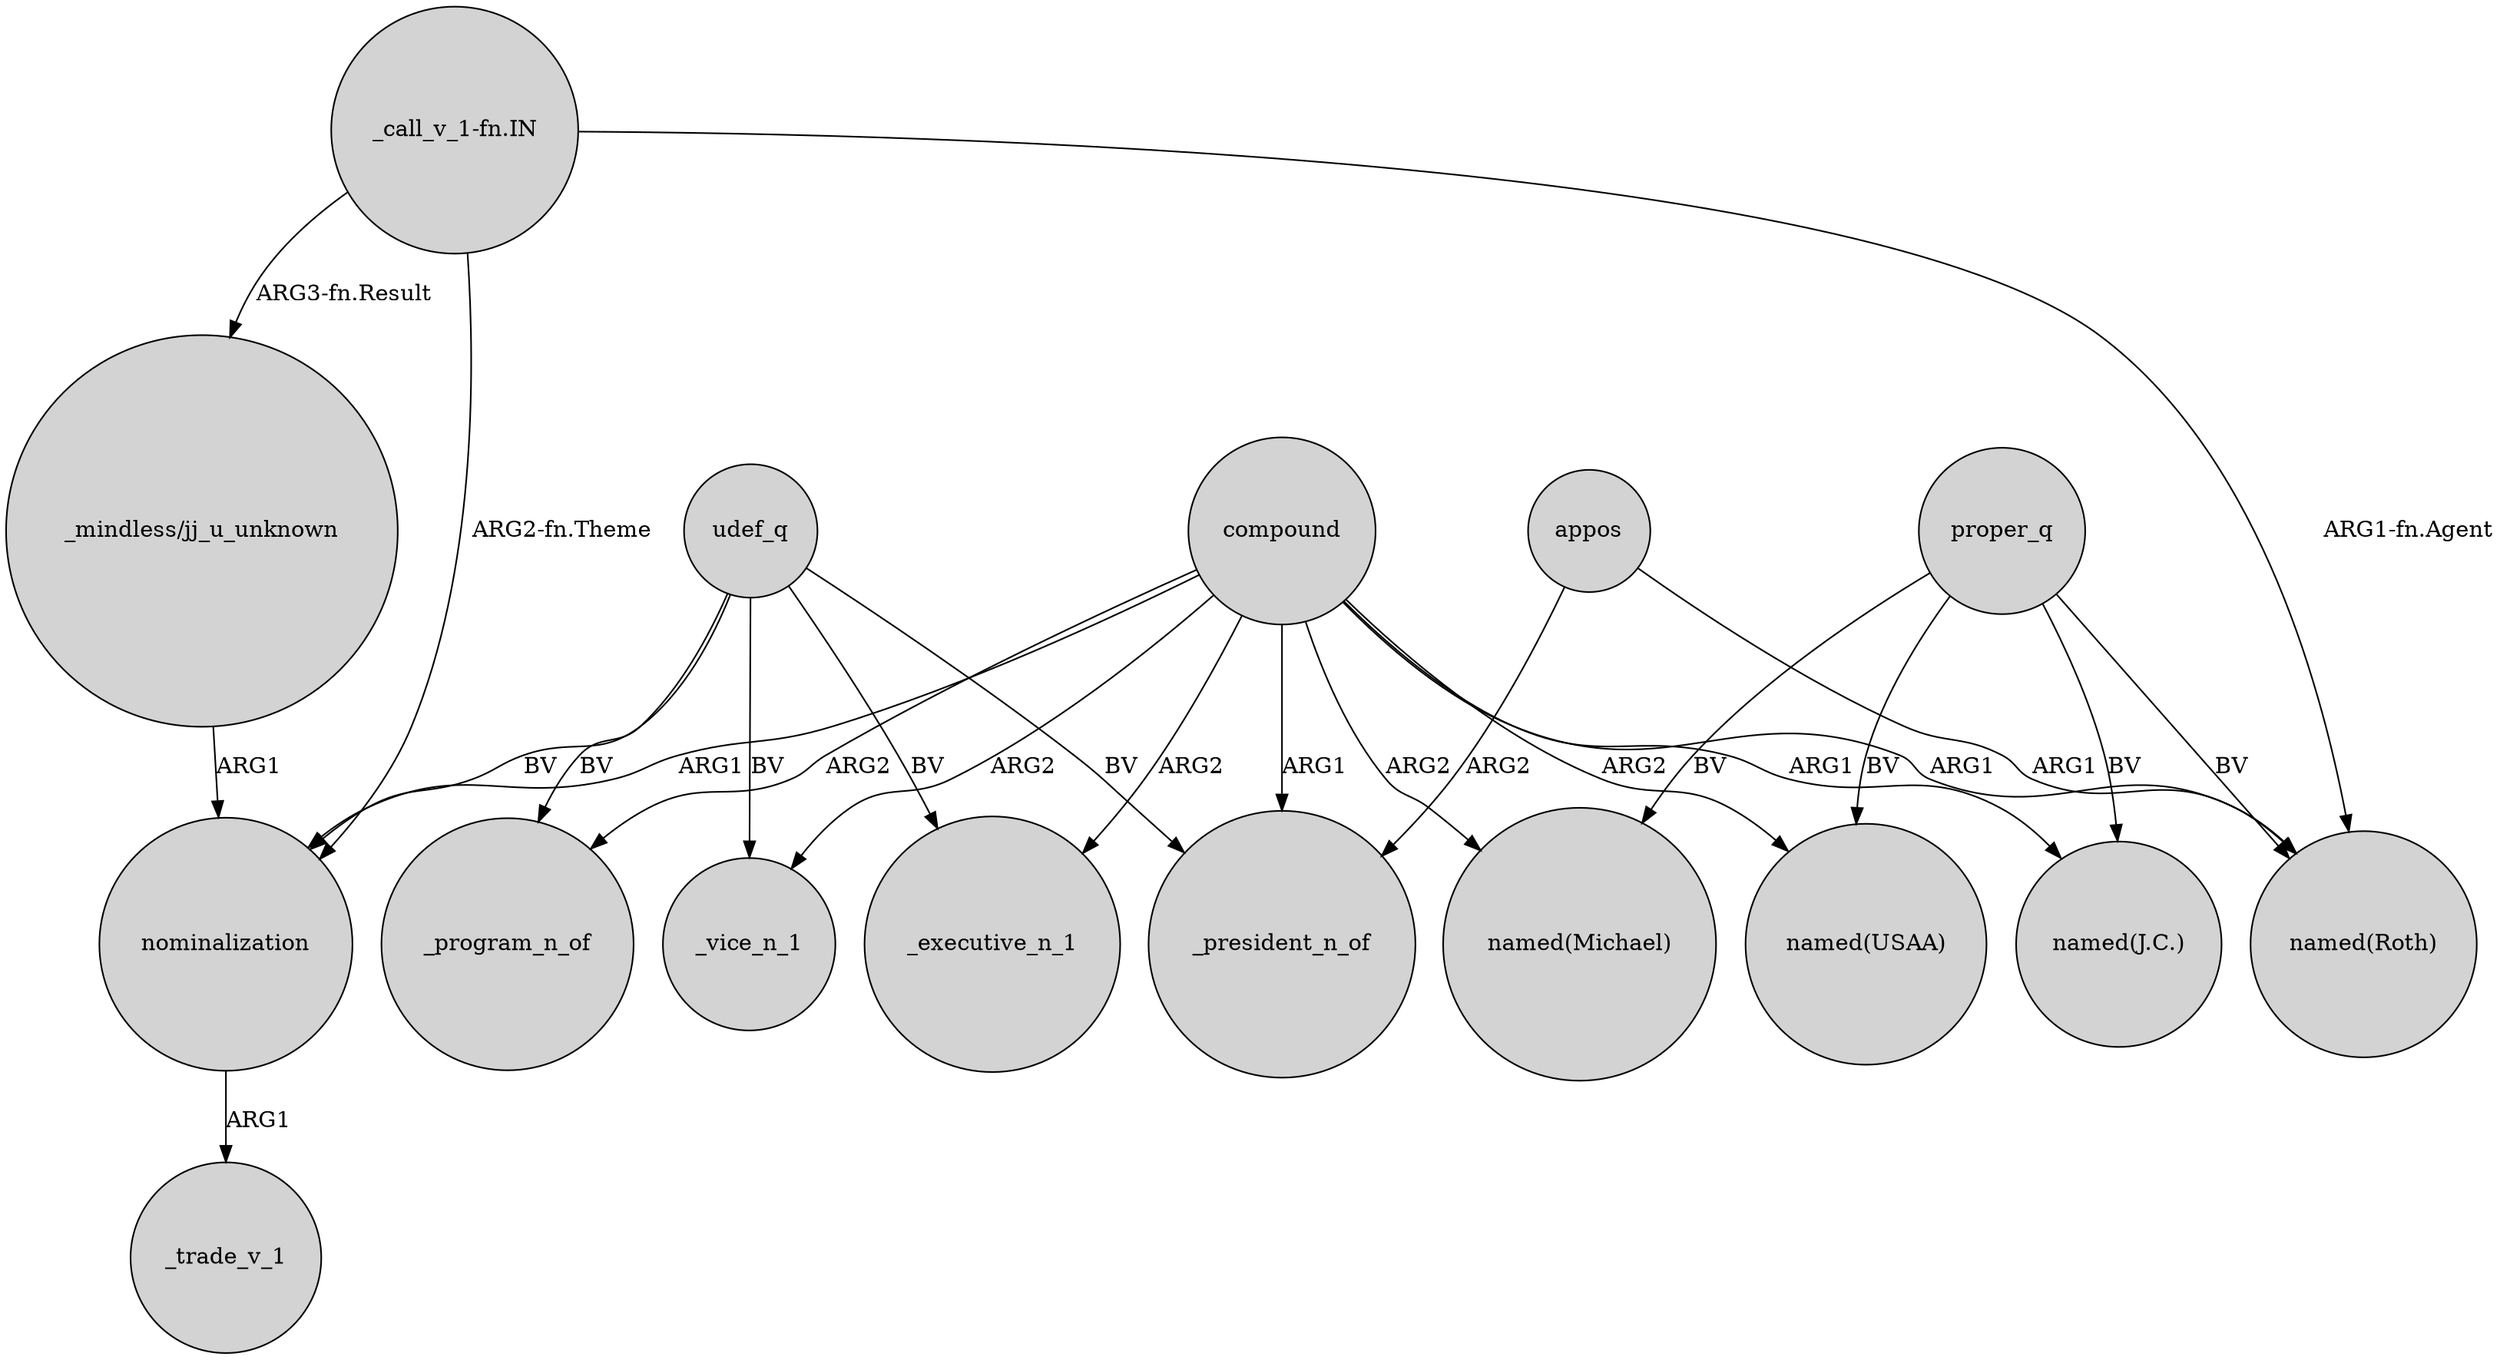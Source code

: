 digraph {
	node [shape=circle style=filled]
	"_call_v_1-fn.IN" -> "_mindless/jj_u_unknown" [label="ARG3-fn.Result"]
	compound -> _vice_n_1 [label=ARG2]
	compound -> _program_n_of [label=ARG2]
	proper_q -> "named(USAA)" [label=BV]
	udef_q -> _executive_n_1 [label=BV]
	compound -> "named(J.C.)" [label=ARG1]
	udef_q -> _program_n_of [label=BV]
	nominalization -> _trade_v_1 [label=ARG1]
	udef_q -> _vice_n_1 [label=BV]
	"_call_v_1-fn.IN" -> nominalization [label="ARG2-fn.Theme"]
	proper_q -> "named(Michael)" [label=BV]
	appos -> _president_n_of [label=ARG2]
	"_call_v_1-fn.IN" -> "named(Roth)" [label="ARG1-fn.Agent"]
	compound -> _president_n_of [label=ARG1]
	udef_q -> _president_n_of [label=BV]
	proper_q -> "named(Roth)" [label=BV]
	compound -> "named(Roth)" [label=ARG1]
	appos -> "named(Roth)" [label=ARG1]
	udef_q -> nominalization [label=BV]
	"_mindless/jj_u_unknown" -> nominalization [label=ARG1]
	compound -> "named(USAA)" [label=ARG2]
	proper_q -> "named(J.C.)" [label=BV]
	compound -> _executive_n_1 [label=ARG2]
	compound -> nominalization [label=ARG1]
	compound -> "named(Michael)" [label=ARG2]
}
